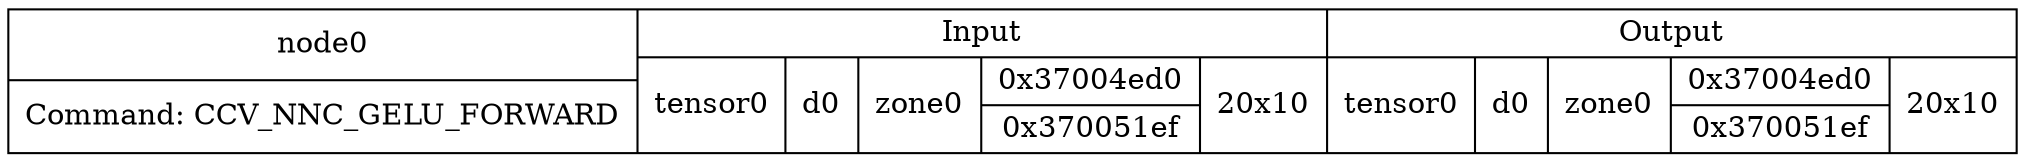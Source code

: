 digraph G {
compound=true;
node0 [shape=record,label="{node0|Command: CCV_NNC_GELU_FORWARD}|{Input|{tensor0|d0|zone0|{0x37004ed0|0x370051ef}|20x10}}|{Output|{tensor0|d0|zone0|{0x37004ed0|0x370051ef}|20x10}}"];
}
